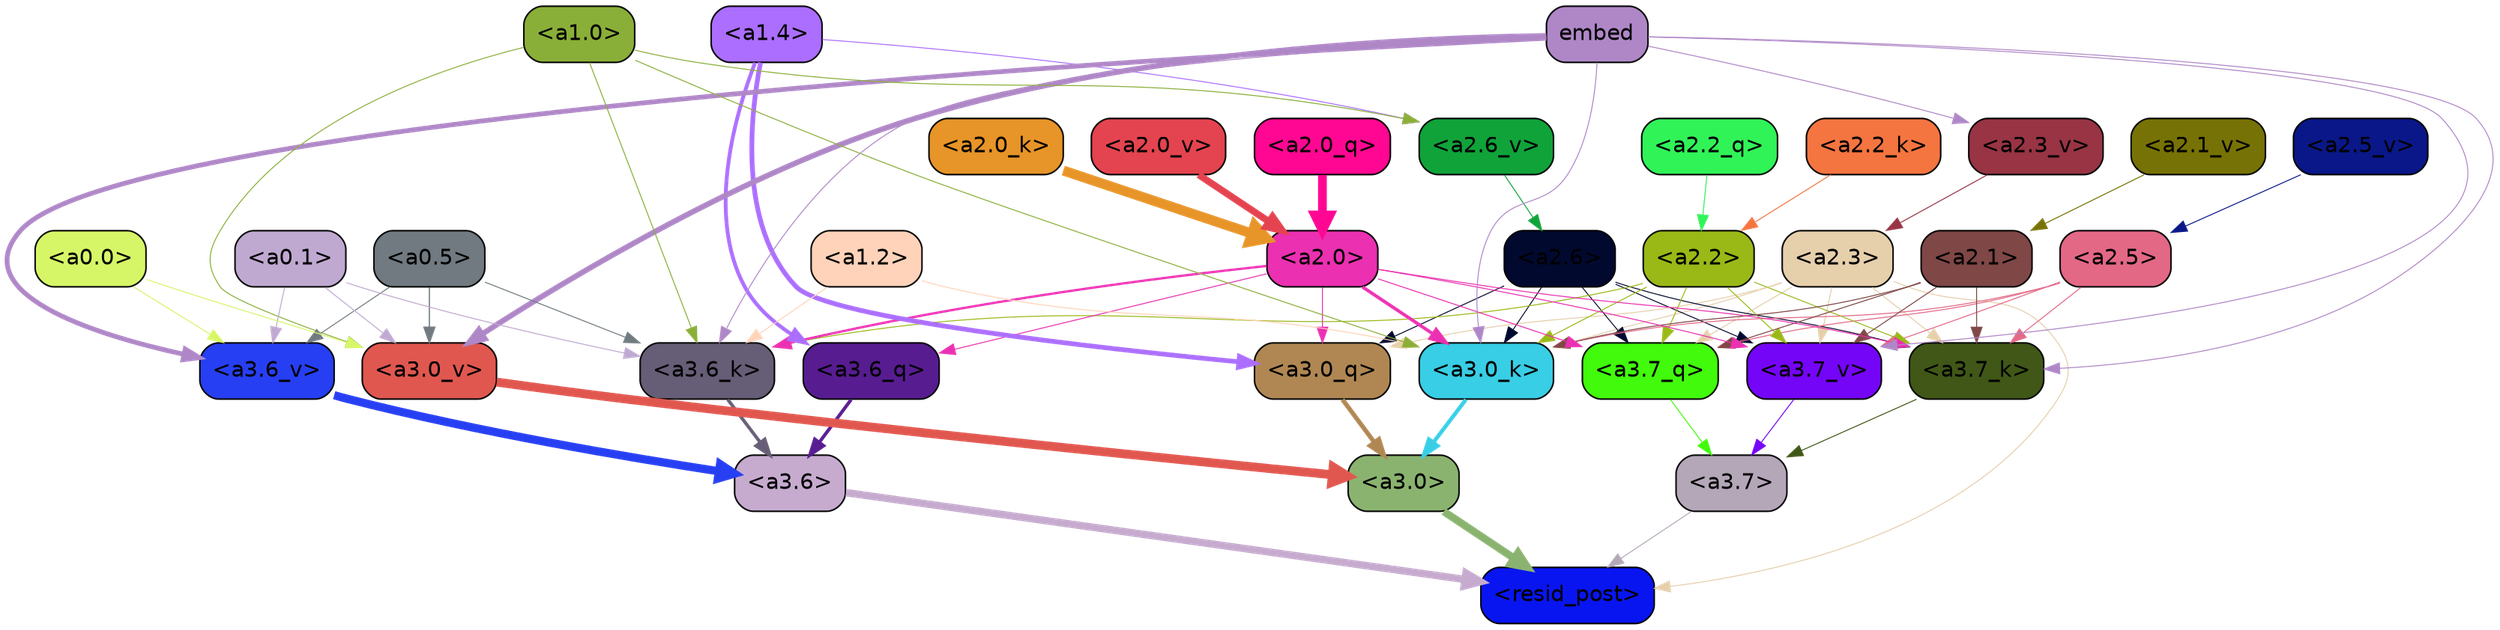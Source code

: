 strict digraph "" {
	graph [bgcolor=transparent,
		layout=dot,
		overlap=false,
		splines=true
	];
	"<a3.7>"	[color=black,
		fillcolor="#b4a7b8",
		fontname=Helvetica,
		shape=box,
		style="filled, rounded"];
	"<resid_post>"	[color=black,
		fillcolor="#0815f0",
		fontname=Helvetica,
		shape=box,
		style="filled, rounded"];
	"<a3.7>" -> "<resid_post>"	[color="#b4a7b8",
		penwidth=0.6];
	"<a3.6>"	[color=black,
		fillcolor="#c6abcf",
		fontname=Helvetica,
		shape=box,
		style="filled, rounded"];
	"<a3.6>" -> "<resid_post>"	[color="#c6abcf",
		penwidth=4.7534414529800415];
	"<a3.0>"	[color=black,
		fillcolor="#8bb370",
		fontname=Helvetica,
		shape=box,
		style="filled, rounded"];
	"<a3.0>" -> "<resid_post>"	[color="#8bb370",
		penwidth=4.898576855659485];
	"<a2.3>"	[color=black,
		fillcolor="#e6cfab",
		fontname=Helvetica,
		shape=box,
		style="filled, rounded"];
	"<a2.3>" -> "<resid_post>"	[color="#e6cfab",
		penwidth=0.6];
	"<a3.7_q>"	[color=black,
		fillcolor="#41fa0c",
		fontname=Helvetica,
		shape=box,
		style="filled, rounded"];
	"<a2.3>" -> "<a3.7_q>"	[color="#e6cfab",
		penwidth=0.6];
	"<a3.0_q>"	[color=black,
		fillcolor="#b08753",
		fontname=Helvetica,
		shape=box,
		style="filled, rounded"];
	"<a2.3>" -> "<a3.0_q>"	[color="#e6cfab",
		penwidth=0.6];
	"<a3.7_k>"	[color=black,
		fillcolor="#405717",
		fontname=Helvetica,
		shape=box,
		style="filled, rounded"];
	"<a2.3>" -> "<a3.7_k>"	[color="#e6cfab",
		penwidth=0.6];
	"<a3.0_k>"	[color=black,
		fillcolor="#38cee5",
		fontname=Helvetica,
		shape=box,
		style="filled, rounded"];
	"<a2.3>" -> "<a3.0_k>"	[color="#e6cfab",
		penwidth=0.6];
	"<a3.7_v>"	[color=black,
		fillcolor="#7505f6",
		fontname=Helvetica,
		shape=box,
		style="filled, rounded"];
	"<a2.3>" -> "<a3.7_v>"	[color="#e6cfab",
		penwidth=0.6];
	"<a3.7_q>" -> "<a3.7>"	[color="#41fa0c",
		penwidth=0.6];
	"<a3.6_q>"	[color=black,
		fillcolor="#581c91",
		fontname=Helvetica,
		shape=box,
		style="filled, rounded"];
	"<a3.6_q>" -> "<a3.6>"	[color="#581c91",
		penwidth=2.160832464694977];
	"<a3.0_q>" -> "<a3.0>"	[color="#b08753",
		penwidth=2.870753765106201];
	"<a3.7_k>" -> "<a3.7>"	[color="#405717",
		penwidth=0.6];
	"<a3.6_k>"	[color=black,
		fillcolor="#665d76",
		fontname=Helvetica,
		shape=box,
		style="filled, rounded"];
	"<a3.6_k>" -> "<a3.6>"	[color="#665d76",
		penwidth=2.13908451795578];
	"<a3.0_k>" -> "<a3.0>"	[color="#38cee5",
		penwidth=2.520303964614868];
	"<a3.7_v>" -> "<a3.7>"	[color="#7505f6",
		penwidth=0.6];
	"<a3.6_v>"	[color=black,
		fillcolor="#273ff2",
		fontname=Helvetica,
		shape=box,
		style="filled, rounded"];
	"<a3.6_v>" -> "<a3.6>"	[color="#273ff2",
		penwidth=5.297133803367615];
	"<a3.0_v>"	[color=black,
		fillcolor="#e0574f",
		fontname=Helvetica,
		shape=box,
		style="filled, rounded"];
	"<a3.0_v>" -> "<a3.0>"	[color="#e0574f",
		penwidth=5.680712580680847];
	"<a2.6>"	[color=black,
		fillcolor="#02092f",
		fontname=Helvetica,
		shape=box,
		style="filled, rounded"];
	"<a2.6>" -> "<a3.7_q>"	[color="#02092f",
		penwidth=0.6];
	"<a2.6>" -> "<a3.0_q>"	[color="#02092f",
		penwidth=0.6];
	"<a2.6>" -> "<a3.7_k>"	[color="#02092f",
		penwidth=0.6];
	"<a2.6>" -> "<a3.0_k>"	[color="#02092f",
		penwidth=0.6];
	"<a2.6>" -> "<a3.7_v>"	[color="#02092f",
		penwidth=0.6];
	"<a2.5>"	[color=black,
		fillcolor="#e36886",
		fontname=Helvetica,
		shape=box,
		style="filled, rounded"];
	"<a2.5>" -> "<a3.7_q>"	[color="#e36886",
		penwidth=0.6];
	"<a2.5>" -> "<a3.7_k>"	[color="#e36886",
		penwidth=0.6];
	"<a2.5>" -> "<a3.0_k>"	[color="#e36886",
		penwidth=0.6];
	"<a2.5>" -> "<a3.7_v>"	[color="#e36886",
		penwidth=0.6];
	"<a2.2>"	[color=black,
		fillcolor="#9ab917",
		fontname=Helvetica,
		shape=box,
		style="filled, rounded"];
	"<a2.2>" -> "<a3.7_q>"	[color="#9ab917",
		penwidth=0.6];
	"<a2.2>" -> "<a3.7_k>"	[color="#9ab917",
		penwidth=0.6];
	"<a2.2>" -> "<a3.6_k>"	[color="#9ab917",
		penwidth=0.6];
	"<a2.2>" -> "<a3.0_k>"	[color="#9ab917",
		penwidth=0.6];
	"<a2.2>" -> "<a3.7_v>"	[color="#9ab917",
		penwidth=0.6];
	"<a2.1>"	[color=black,
		fillcolor="#7f4746",
		fontname=Helvetica,
		shape=box,
		style="filled, rounded"];
	"<a2.1>" -> "<a3.7_q>"	[color="#7f4746",
		penwidth=0.6];
	"<a2.1>" -> "<a3.7_k>"	[color="#7f4746",
		penwidth=0.6];
	"<a2.1>" -> "<a3.0_k>"	[color="#7f4746",
		penwidth=0.6];
	"<a2.1>" -> "<a3.7_v>"	[color="#7f4746",
		penwidth=0.6];
	"<a2.0>"	[color=black,
		fillcolor="#eb30b1",
		fontname=Helvetica,
		shape=box,
		style="filled, rounded"];
	"<a2.0>" -> "<a3.7_q>"	[color="#eb30b1",
		penwidth=0.6];
	"<a2.0>" -> "<a3.6_q>"	[color="#eb30b1",
		penwidth=0.6];
	"<a2.0>" -> "<a3.0_q>"	[color="#eb30b1",
		penwidth=0.6];
	"<a2.0>" -> "<a3.7_k>"	[color="#eb30b1",
		penwidth=0.6];
	"<a2.0>" -> "<a3.6_k>"	[color="#eb30b1",
		penwidth=1.4807794839143753];
	"<a2.0>" -> "<a3.0_k>"	[color="#eb30b1",
		penwidth=2.095262974500656];
	"<a2.0>" -> "<a3.7_v>"	[color="#eb30b1",
		penwidth=0.6];
	"<a1.4>"	[color=black,
		fillcolor="#ab6eff",
		fontname=Helvetica,
		shape=box,
		style="filled, rounded"];
	"<a1.4>" -> "<a3.6_q>"	[color="#ab6eff",
		penwidth=2.425799250602722];
	"<a1.4>" -> "<a3.0_q>"	[color="#ab6eff",
		penwidth=3.0341034531593323];
	"<a2.6_v>"	[color=black,
		fillcolor="#10a339",
		fontname=Helvetica,
		shape=box,
		style="filled, rounded"];
	"<a1.4>" -> "<a2.6_v>"	[color="#ab6eff",
		penwidth=0.6];
	embed	[color=black,
		fillcolor="#af87c7",
		fontname=Helvetica,
		shape=box,
		style="filled, rounded"];
	embed -> "<a3.7_k>"	[color="#af87c7",
		penwidth=0.6];
	embed -> "<a3.6_k>"	[color="#af87c7",
		penwidth=0.6];
	embed -> "<a3.0_k>"	[color="#af87c7",
		penwidth=0.6];
	embed -> "<a3.7_v>"	[color="#af87c7",
		penwidth=0.6];
	embed -> "<a3.6_v>"	[color="#af87c7",
		penwidth=3.067279100418091];
	embed -> "<a3.0_v>"	[color="#af87c7",
		penwidth=3.5202720761299133];
	"<a2.3_v>"	[color=black,
		fillcolor="#983444",
		fontname=Helvetica,
		shape=box,
		style="filled, rounded"];
	embed -> "<a2.3_v>"	[color="#af87c7",
		penwidth=0.6];
	"<a1.2>"	[color=black,
		fillcolor="#ffd3b9",
		fontname=Helvetica,
		shape=box,
		style="filled, rounded"];
	"<a1.2>" -> "<a3.6_k>"	[color="#ffd3b9",
		penwidth=0.6];
	"<a1.2>" -> "<a3.0_k>"	[color="#ffd3b9",
		penwidth=0.6];
	"<a1.0>"	[color=black,
		fillcolor="#8aaf38",
		fontname=Helvetica,
		shape=box,
		style="filled, rounded"];
	"<a1.0>" -> "<a3.6_k>"	[color="#8aaf38",
		penwidth=0.6];
	"<a1.0>" -> "<a3.0_k>"	[color="#8aaf38",
		penwidth=0.6];
	"<a1.0>" -> "<a3.0_v>"	[color="#8aaf38",
		penwidth=0.6];
	"<a1.0>" -> "<a2.6_v>"	[color="#8aaf38",
		penwidth=0.6];
	"<a0.5>"	[color=black,
		fillcolor="#707a80",
		fontname=Helvetica,
		shape=box,
		style="filled, rounded"];
	"<a0.5>" -> "<a3.6_k>"	[color="#707a80",
		penwidth=0.6];
	"<a0.5>" -> "<a3.6_v>"	[color="#707a80",
		penwidth=0.6];
	"<a0.5>" -> "<a3.0_v>"	[color="#707a80",
		penwidth=0.764040544629097];
	"<a0.1>"	[color=black,
		fillcolor="#c0a9d1",
		fontname=Helvetica,
		shape=box,
		style="filled, rounded"];
	"<a0.1>" -> "<a3.6_k>"	[color="#c0a9d1",
		penwidth=0.6];
	"<a0.1>" -> "<a3.6_v>"	[color="#c0a9d1",
		penwidth=0.6];
	"<a0.1>" -> "<a3.0_v>"	[color="#c0a9d1",
		penwidth=0.6];
	"<a0.0>"	[color=black,
		fillcolor="#d7f667",
		fontname=Helvetica,
		shape=box,
		style="filled, rounded"];
	"<a0.0>" -> "<a3.6_v>"	[color="#d7f667",
		penwidth=0.6];
	"<a0.0>" -> "<a3.0_v>"	[color="#d7f667",
		penwidth=0.6];
	"<a2.2_q>"	[color=black,
		fillcolor="#30f358",
		fontname=Helvetica,
		shape=box,
		style="filled, rounded"];
	"<a2.2_q>" -> "<a2.2>"	[color="#30f358",
		penwidth=0.6];
	"<a2.0_q>"	[color=black,
		fillcolor="#ff0792",
		fontname=Helvetica,
		shape=box,
		style="filled, rounded"];
	"<a2.0_q>" -> "<a2.0>"	[color="#ff0792",
		penwidth=5.606565475463867];
	"<a2.2_k>"	[color=black,
		fillcolor="#f57540",
		fontname=Helvetica,
		shape=box,
		style="filled, rounded"];
	"<a2.2_k>" -> "<a2.2>"	[color="#f57540",
		penwidth=0.6];
	"<a2.0_k>"	[color=black,
		fillcolor="#e79428",
		fontname=Helvetica,
		shape=box,
		style="filled, rounded"];
	"<a2.0_k>" -> "<a2.0>"	[color="#e79428",
		penwidth=6.344284534454346];
	"<a2.6_v>" -> "<a2.6>"	[color="#10a339",
		penwidth=0.6];
	"<a2.5_v>"	[color=black,
		fillcolor="#0a1788",
		fontname=Helvetica,
		shape=box,
		style="filled, rounded"];
	"<a2.5_v>" -> "<a2.5>"	[color="#0a1788",
		penwidth=0.6];
	"<a2.3_v>" -> "<a2.3>"	[color="#983444",
		penwidth=0.6];
	"<a2.1_v>"	[color=black,
		fillcolor="#777205",
		fontname=Helvetica,
		shape=box,
		style="filled, rounded"];
	"<a2.1_v>" -> "<a2.1>"	[color="#777205",
		penwidth=0.6];
	"<a2.0_v>"	[color=black,
		fillcolor="#e4444f",
		fontname=Helvetica,
		shape=box,
		style="filled, rounded"];
	"<a2.0_v>" -> "<a2.0>"	[color="#e4444f",
		penwidth=4.422677040100098];
}
